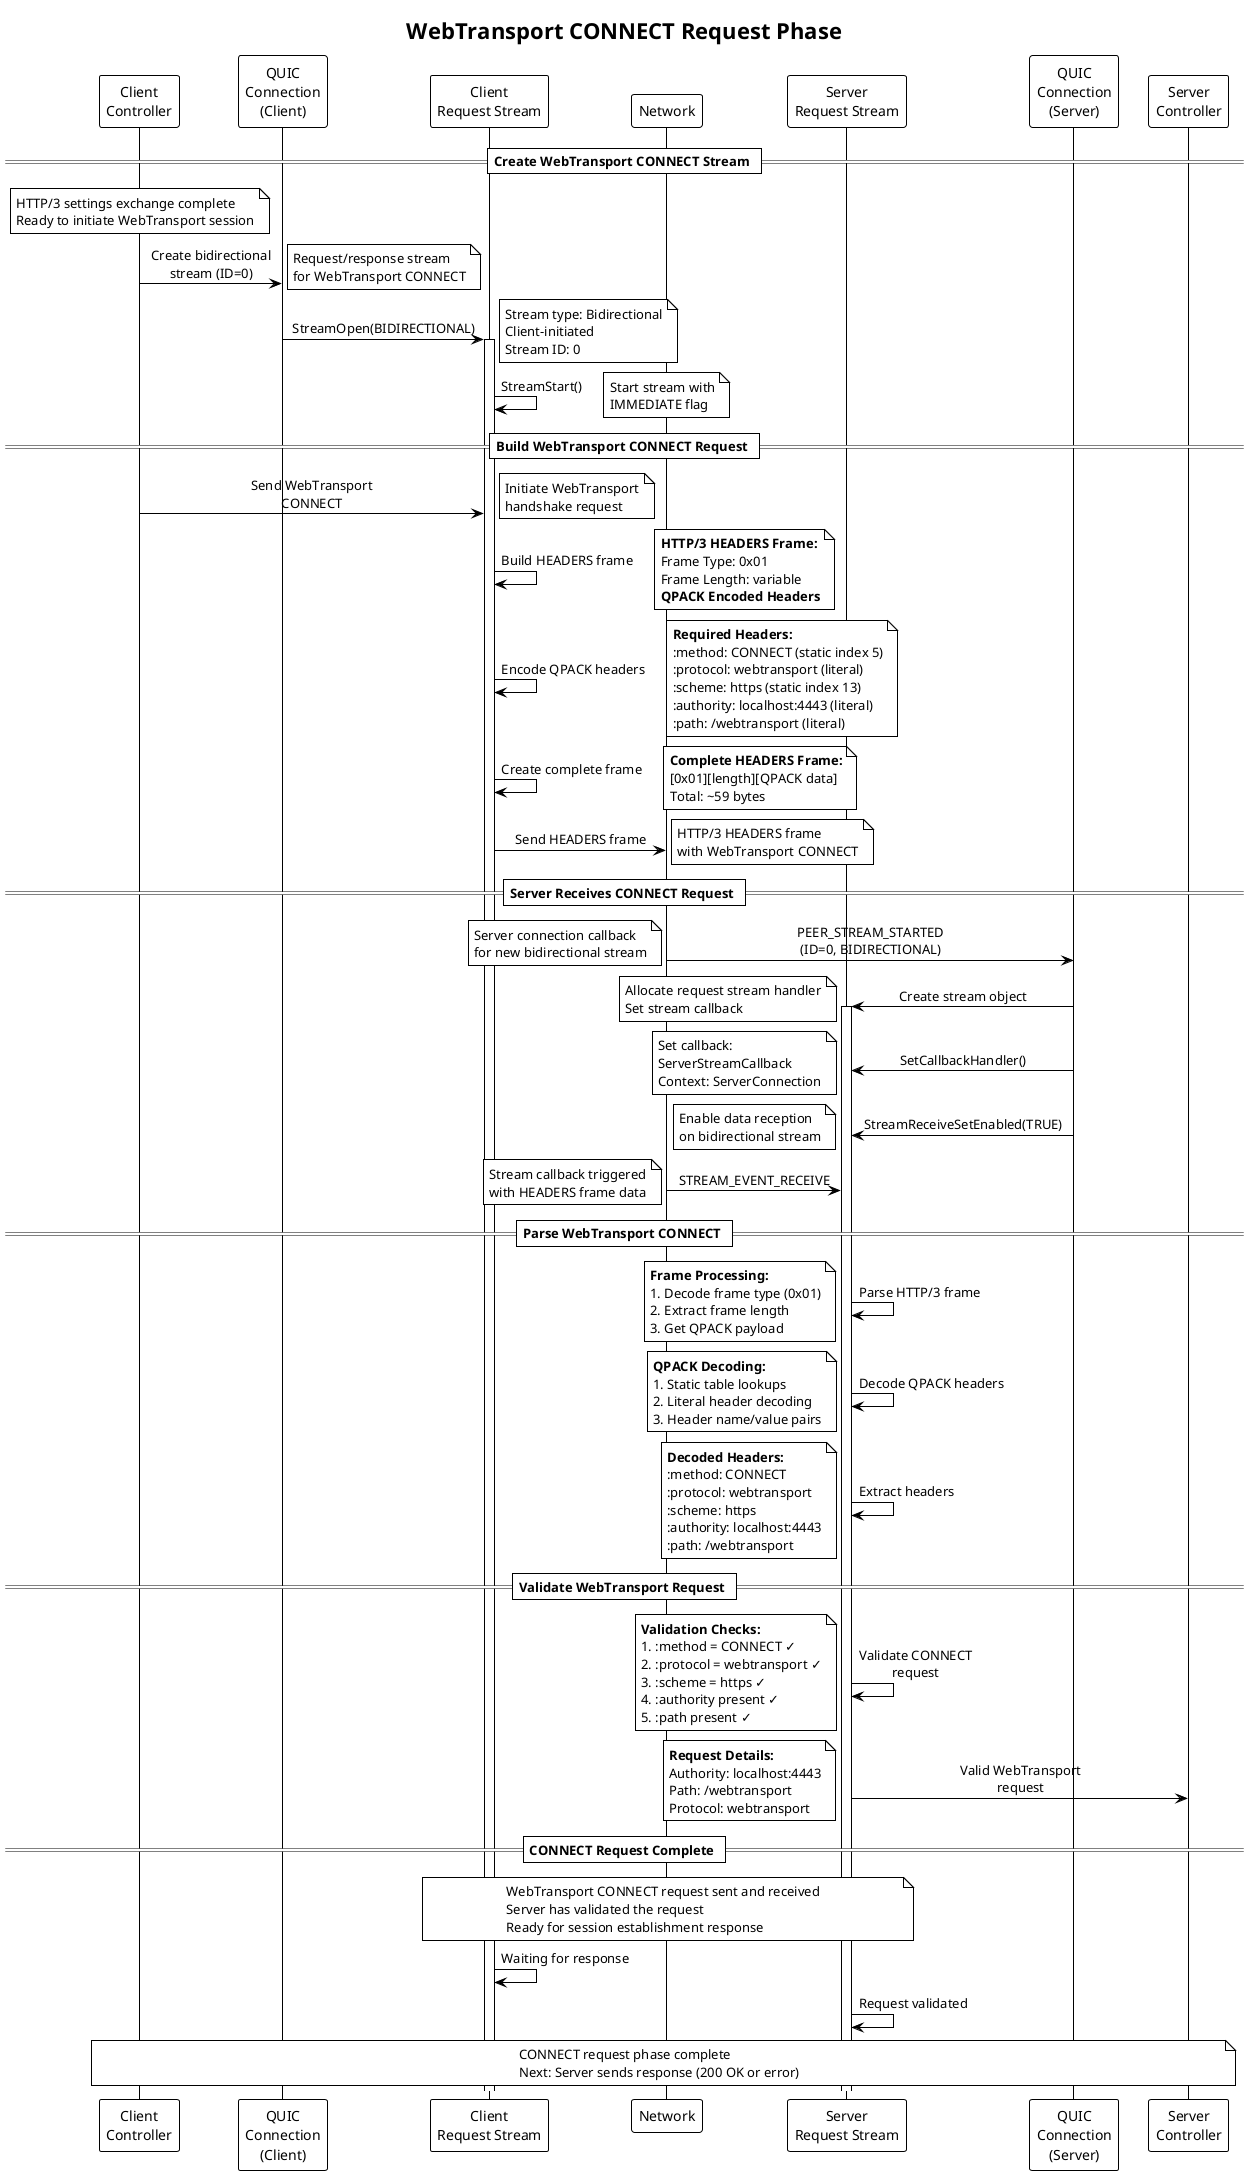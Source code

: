﻿@startuml 

!theme plain
skinparam sequenceMessageAlign center
skinparam maxMessageSize 150

title WebTransport CONNECT Request Phase

participant "Client\nController" as ClientCtrl
participant "QUIC\nConnection\n(Client)" as ClientConn
participant "Client\nRequest Stream" as ClientReqStream
participant "Network" as Net
participant "Server\nRequest Stream" as ServerReqStream
participant "QUIC\nConnection\n(Server)" as ServerConn
participant "Server\nController" as ServerCtrl

== Create WebTransport CONNECT Stream ==

note over ClientCtrl : HTTP/3 settings exchange complete\nReady to initiate WebTransport session

ClientCtrl -> ClientConn : Create bidirectional stream (ID=0)
note right : Request/response stream\nfor WebTransport CONNECT

ClientConn -> ClientReqStream : StreamOpen(BIDIRECTIONAL)
activate ClientReqStream
note right : Stream type: Bidirectional\nClient-initiated\nStream ID: 0

ClientReqStream -> ClientReqStream : StreamStart()
note right : Start stream with\nIMMEDIATE flag

== Build WebTransport CONNECT Request ==

ClientCtrl -> ClientReqStream : Send WebTransport CONNECT
note right : Initiate WebTransport\nhandshake request

ClientReqStream -> ClientReqStream : Build HEADERS frame
note right : **HTTP/3 HEADERS Frame:**\nFrame Type: 0x01\nFrame Length: variable\n**QPACK Encoded Headers**

ClientReqStream -> ClientReqStream : Encode QPACK headers
note right : **Required Headers:**\n:method: CONNECT (static index 5)\n:protocol: webtransport (literal)\n:scheme: https (static index 13)\n:authority: localhost:4443 (literal)\n:path: /webtransport (literal)

ClientReqStream -> ClientReqStream : Create complete frame
note right : **Complete HEADERS Frame:**\n[0x01][length][QPACK data]\nTotal: ~59 bytes

ClientReqStream -> Net : Send HEADERS frame
note right : HTTP/3 HEADERS frame\nwith WebTransport CONNECT

== Server Receives CONNECT Request ==

Net -> ServerConn : PEER_STREAM_STARTED (ID=0, BIDIRECTIONAL)
note left : Server connection callback\nfor new bidirectional stream

ServerConn -> ServerReqStream : Create stream object
activate ServerReqStream
note left : Allocate request stream handler\nSet stream callback

ServerConn -> ServerReqStream : SetCallbackHandler()
note left : Set callback:\nServerStreamCallback\nContext: ServerConnection

ServerConn -> ServerReqStream : StreamReceiveSetEnabled(TRUE)
note left : Enable data reception\non bidirectional stream

Net -> ServerReqStream : STREAM_EVENT_RECEIVE
note left : Stream callback triggered\nwith HEADERS frame data

== Parse WebTransport CONNECT ==

ServerReqStream -> ServerReqStream : Parse HTTP/3 frame
note left : **Frame Processing:**\n1. Decode frame type (0x01)\n2. Extract frame length\n3. Get QPACK payload

ServerReqStream -> ServerReqStream : Decode QPACK headers
note left : **QPACK Decoding:**\n1. Static table lookups\n2. Literal header decoding\n3. Header name/value pairs

ServerReqStream -> ServerReqStream : Extract headers
note left : **Decoded Headers:**\n:method: CONNECT\n:protocol: webtransport\n:scheme: https\n:authority: localhost:4443\n:path: /webtransport

== Validate WebTransport Request ==

ServerReqStream -> ServerReqStream : Validate CONNECT request
note left : **Validation Checks:**\n1. :method = CONNECT ✓\n2. :protocol = webtransport ✓\n3. :scheme = https ✓\n4. :authority present ✓\n5. :path present ✓

ServerReqStream -> ServerCtrl : Valid WebTransport request
note left : **Request Details:**\nAuthority: localhost:4443\nPath: /webtransport\nProtocol: webtransport

== CONNECT Request Complete ==

note over ClientReqStream, ServerReqStream : WebTransport CONNECT request sent and received\nServer has validated the request\nReady for session establishment response

ClientReqStream -> ClientReqStream : Waiting for response
ServerReqStream -> ServerReqStream : Request validated

note over ClientCtrl, ServerCtrl : CONNECT request phase complete\nNext: Server sends response (200 OK or error)

@enduml
